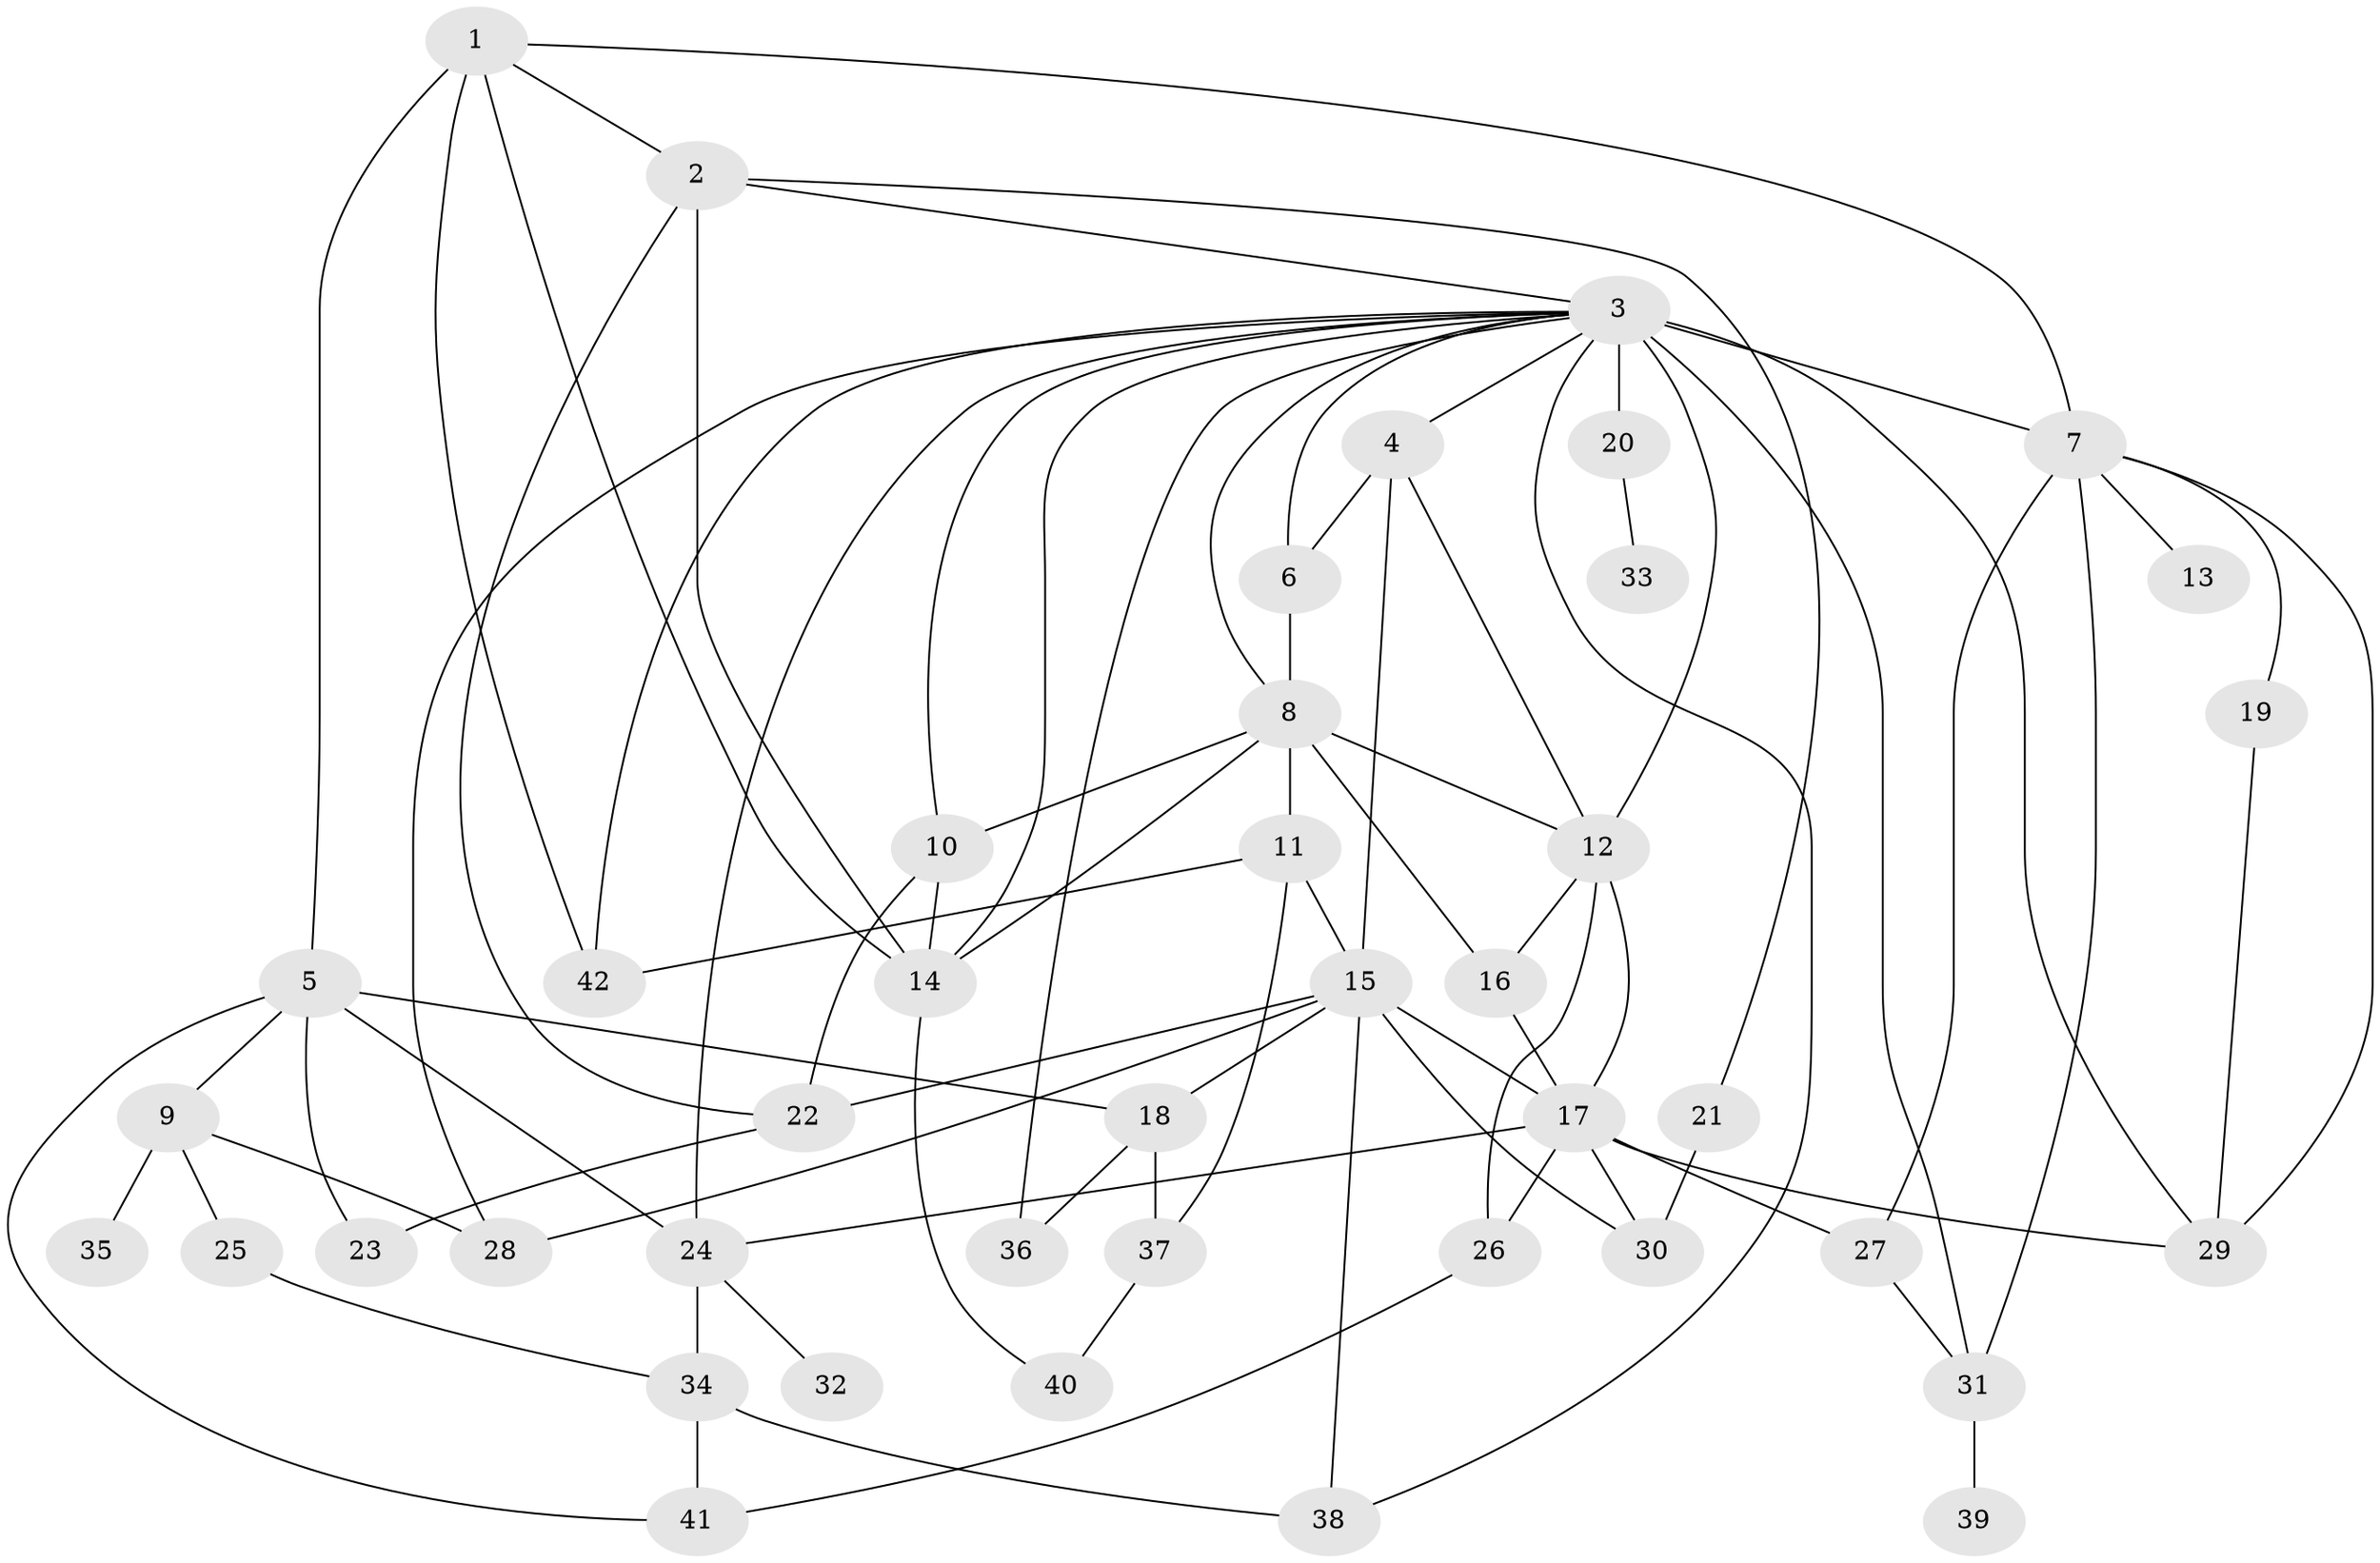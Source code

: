 // original degree distribution, {6: 0.058394160583941604, 5: 0.058394160583941604, 7: 0.014598540145985401, 11: 0.0072992700729927005, 4: 0.12408759124087591, 8: 0.0072992700729927005, 9: 0.0072992700729927005, 3: 0.23357664233576642, 2: 0.27007299270072993, 1: 0.21897810218978103}
// Generated by graph-tools (version 1.1) at 2025/49/03/04/25 22:49:15]
// undirected, 42 vertices, 82 edges
graph export_dot {
  node [color=gray90,style=filled];
  1;
  2;
  3;
  4;
  5;
  6;
  7;
  8;
  9;
  10;
  11;
  12;
  13;
  14;
  15;
  16;
  17;
  18;
  19;
  20;
  21;
  22;
  23;
  24;
  25;
  26;
  27;
  28;
  29;
  30;
  31;
  32;
  33;
  34;
  35;
  36;
  37;
  38;
  39;
  40;
  41;
  42;
  1 -- 2 [weight=1.0];
  1 -- 5 [weight=1.0];
  1 -- 7 [weight=1.0];
  1 -- 14 [weight=1.0];
  1 -- 42 [weight=1.0];
  2 -- 3 [weight=1.0];
  2 -- 14 [weight=1.0];
  2 -- 21 [weight=1.0];
  2 -- 22 [weight=1.0];
  3 -- 4 [weight=2.0];
  3 -- 6 [weight=1.0];
  3 -- 7 [weight=3.0];
  3 -- 8 [weight=1.0];
  3 -- 10 [weight=1.0];
  3 -- 12 [weight=2.0];
  3 -- 14 [weight=1.0];
  3 -- 20 [weight=8.0];
  3 -- 24 [weight=1.0];
  3 -- 28 [weight=2.0];
  3 -- 29 [weight=1.0];
  3 -- 31 [weight=1.0];
  3 -- 36 [weight=1.0];
  3 -- 38 [weight=1.0];
  3 -- 42 [weight=1.0];
  4 -- 6 [weight=1.0];
  4 -- 12 [weight=1.0];
  4 -- 15 [weight=6.0];
  5 -- 9 [weight=1.0];
  5 -- 18 [weight=2.0];
  5 -- 23 [weight=1.0];
  5 -- 24 [weight=1.0];
  5 -- 41 [weight=1.0];
  6 -- 8 [weight=1.0];
  7 -- 13 [weight=1.0];
  7 -- 19 [weight=1.0];
  7 -- 27 [weight=1.0];
  7 -- 29 [weight=1.0];
  7 -- 31 [weight=1.0];
  8 -- 10 [weight=1.0];
  8 -- 11 [weight=2.0];
  8 -- 12 [weight=1.0];
  8 -- 14 [weight=1.0];
  8 -- 16 [weight=1.0];
  9 -- 25 [weight=2.0];
  9 -- 28 [weight=1.0];
  9 -- 35 [weight=1.0];
  10 -- 14 [weight=1.0];
  10 -- 22 [weight=1.0];
  11 -- 15 [weight=1.0];
  11 -- 37 [weight=1.0];
  11 -- 42 [weight=2.0];
  12 -- 16 [weight=1.0];
  12 -- 17 [weight=1.0];
  12 -- 26 [weight=1.0];
  14 -- 40 [weight=1.0];
  15 -- 17 [weight=1.0];
  15 -- 18 [weight=1.0];
  15 -- 22 [weight=1.0];
  15 -- 28 [weight=1.0];
  15 -- 30 [weight=1.0];
  15 -- 38 [weight=1.0];
  16 -- 17 [weight=1.0];
  17 -- 24 [weight=1.0];
  17 -- 26 [weight=2.0];
  17 -- 27 [weight=1.0];
  17 -- 29 [weight=1.0];
  17 -- 30 [weight=1.0];
  18 -- 36 [weight=1.0];
  18 -- 37 [weight=1.0];
  19 -- 29 [weight=1.0];
  20 -- 33 [weight=1.0];
  21 -- 30 [weight=2.0];
  22 -- 23 [weight=1.0];
  24 -- 32 [weight=1.0];
  24 -- 34 [weight=2.0];
  25 -- 34 [weight=1.0];
  26 -- 41 [weight=1.0];
  27 -- 31 [weight=1.0];
  31 -- 39 [weight=1.0];
  34 -- 38 [weight=1.0];
  34 -- 41 [weight=1.0];
  37 -- 40 [weight=1.0];
}
